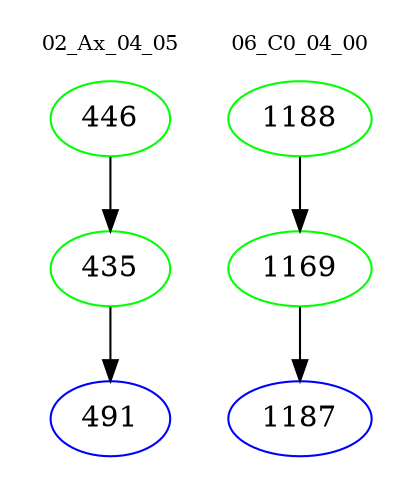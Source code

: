 digraph{
subgraph cluster_0 {
color = white
label = "02_Ax_04_05";
fontsize=10;
T0_446 [label="446", color="green"]
T0_446 -> T0_435 [color="black"]
T0_435 [label="435", color="green"]
T0_435 -> T0_491 [color="black"]
T0_491 [label="491", color="blue"]
}
subgraph cluster_1 {
color = white
label = "06_C0_04_00";
fontsize=10;
T1_1188 [label="1188", color="green"]
T1_1188 -> T1_1169 [color="black"]
T1_1169 [label="1169", color="green"]
T1_1169 -> T1_1187 [color="black"]
T1_1187 [label="1187", color="blue"]
}
}
